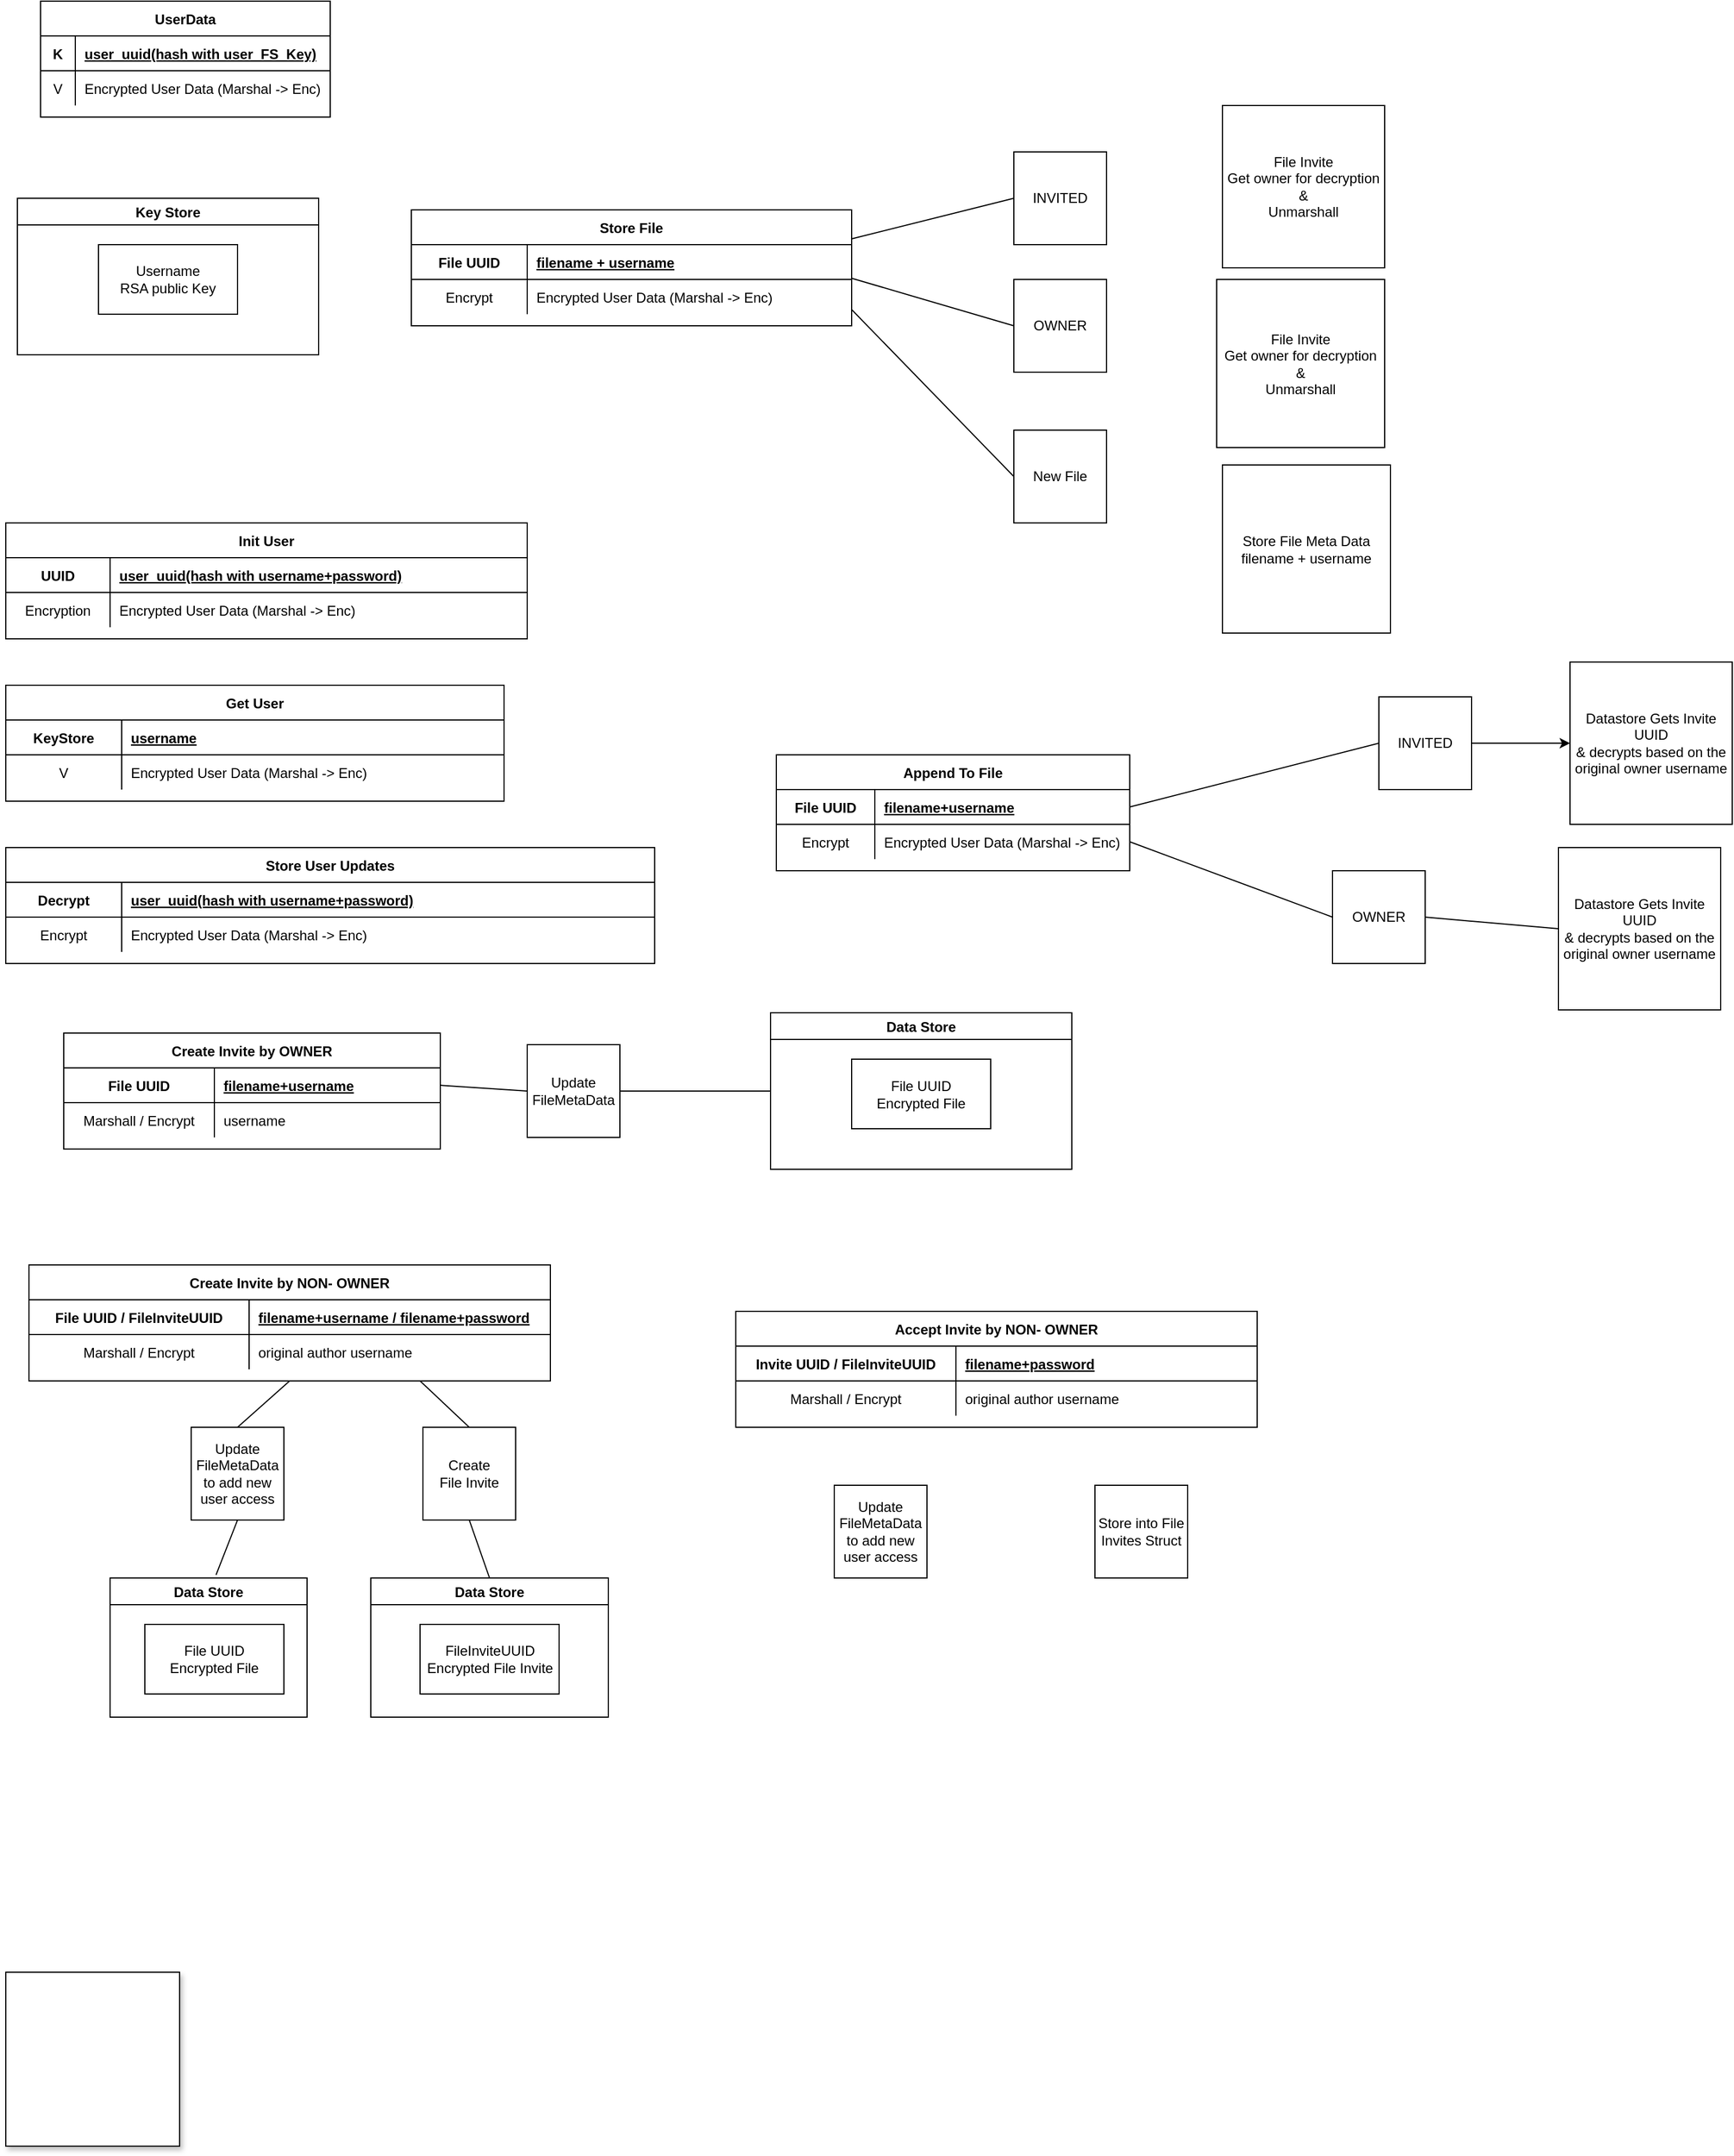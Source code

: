<mxfile version="17.4.6" type="github">
  <diagram id="R2lEEEUBdFMjLlhIrx00" name="Page-1">
    <mxGraphModel dx="1435" dy="1058" grid="1" gridSize="10" guides="1" tooltips="1" connect="1" arrows="1" fold="1" page="1" pageScale="1" pageWidth="850" pageHeight="1100" math="0" shadow="0" extFonts="Permanent Marker^https://fonts.googleapis.com/css?family=Permanent+Marker">
      <root>
        <mxCell id="0" />
        <mxCell id="1" parent="0" />
        <mxCell id="C-vyLk0tnHw3VtMMgP7b-23" value="UserData" style="shape=table;startSize=30;container=1;collapsible=1;childLayout=tableLayout;fixedRows=1;rowLines=0;fontStyle=1;align=center;resizeLast=1;" parent="1" vertex="1">
          <mxGeometry x="120" y="120" width="250" height="100" as="geometry" />
        </mxCell>
        <mxCell id="C-vyLk0tnHw3VtMMgP7b-24" value="" style="shape=partialRectangle;collapsible=0;dropTarget=0;pointerEvents=0;fillColor=none;points=[[0,0.5],[1,0.5]];portConstraint=eastwest;top=0;left=0;right=0;bottom=1;" parent="C-vyLk0tnHw3VtMMgP7b-23" vertex="1">
          <mxGeometry y="30" width="250" height="30" as="geometry" />
        </mxCell>
        <mxCell id="C-vyLk0tnHw3VtMMgP7b-25" value="K" style="shape=partialRectangle;overflow=hidden;connectable=0;fillColor=none;top=0;left=0;bottom=0;right=0;fontStyle=1;" parent="C-vyLk0tnHw3VtMMgP7b-24" vertex="1">
          <mxGeometry width="30" height="30" as="geometry" />
        </mxCell>
        <mxCell id="C-vyLk0tnHw3VtMMgP7b-26" value="user_uuid(hash with user_FS_Key)" style="shape=partialRectangle;overflow=hidden;connectable=0;fillColor=none;top=0;left=0;bottom=0;right=0;align=left;spacingLeft=6;fontStyle=5;" parent="C-vyLk0tnHw3VtMMgP7b-24" vertex="1">
          <mxGeometry x="30" width="220" height="30" as="geometry" />
        </mxCell>
        <mxCell id="C-vyLk0tnHw3VtMMgP7b-27" value="" style="shape=partialRectangle;collapsible=0;dropTarget=0;pointerEvents=0;fillColor=none;points=[[0,0.5],[1,0.5]];portConstraint=eastwest;top=0;left=0;right=0;bottom=0;" parent="C-vyLk0tnHw3VtMMgP7b-23" vertex="1">
          <mxGeometry y="60" width="250" height="30" as="geometry" />
        </mxCell>
        <mxCell id="C-vyLk0tnHw3VtMMgP7b-28" value="V" style="shape=partialRectangle;overflow=hidden;connectable=0;fillColor=none;top=0;left=0;bottom=0;right=0;" parent="C-vyLk0tnHw3VtMMgP7b-27" vertex="1">
          <mxGeometry width="30" height="30" as="geometry" />
        </mxCell>
        <mxCell id="C-vyLk0tnHw3VtMMgP7b-29" value="Encrypted User Data (Marshal -&gt; Enc)" style="shape=partialRectangle;overflow=hidden;connectable=0;fillColor=none;top=0;left=0;bottom=0;right=0;align=left;spacingLeft=6;" parent="C-vyLk0tnHw3VtMMgP7b-27" vertex="1">
          <mxGeometry x="30" width="220" height="30" as="geometry" />
        </mxCell>
        <mxCell id="1YZK27q-Za8lSJ4K36wr-1" value="Key Store" style="swimlane;" vertex="1" parent="1">
          <mxGeometry x="100" y="290" width="260" height="135" as="geometry" />
        </mxCell>
        <mxCell id="1YZK27q-Za8lSJ4K36wr-3" value="Username&lt;br&gt;RSA public Key" style="rounded=0;whiteSpace=wrap;html=1;" vertex="1" parent="1YZK27q-Za8lSJ4K36wr-1">
          <mxGeometry x="70" y="40" width="120" height="60" as="geometry" />
        </mxCell>
        <mxCell id="1YZK27q-Za8lSJ4K36wr-4" value="Init User" style="shape=table;startSize=30;container=1;collapsible=1;childLayout=tableLayout;fixedRows=1;rowLines=0;fontStyle=1;align=center;resizeLast=1;" vertex="1" parent="1">
          <mxGeometry x="90" y="570" width="450" height="100" as="geometry" />
        </mxCell>
        <mxCell id="1YZK27q-Za8lSJ4K36wr-5" value="" style="shape=partialRectangle;collapsible=0;dropTarget=0;pointerEvents=0;fillColor=none;points=[[0,0.5],[1,0.5]];portConstraint=eastwest;top=0;left=0;right=0;bottom=1;" vertex="1" parent="1YZK27q-Za8lSJ4K36wr-4">
          <mxGeometry y="30" width="450" height="30" as="geometry" />
        </mxCell>
        <mxCell id="1YZK27q-Za8lSJ4K36wr-6" value="UUID" style="shape=partialRectangle;overflow=hidden;connectable=0;fillColor=none;top=0;left=0;bottom=0;right=0;fontStyle=1;" vertex="1" parent="1YZK27q-Za8lSJ4K36wr-5">
          <mxGeometry width="90" height="30" as="geometry">
            <mxRectangle width="90" height="30" as="alternateBounds" />
          </mxGeometry>
        </mxCell>
        <mxCell id="1YZK27q-Za8lSJ4K36wr-7" value="user_uuid(hash with username+password)" style="shape=partialRectangle;overflow=hidden;connectable=0;fillColor=none;top=0;left=0;bottom=0;right=0;align=left;spacingLeft=6;fontStyle=5;" vertex="1" parent="1YZK27q-Za8lSJ4K36wr-5">
          <mxGeometry x="90" width="360" height="30" as="geometry">
            <mxRectangle width="360" height="30" as="alternateBounds" />
          </mxGeometry>
        </mxCell>
        <mxCell id="1YZK27q-Za8lSJ4K36wr-8" value="" style="shape=partialRectangle;collapsible=0;dropTarget=0;pointerEvents=0;fillColor=none;points=[[0,0.5],[1,0.5]];portConstraint=eastwest;top=0;left=0;right=0;bottom=0;" vertex="1" parent="1YZK27q-Za8lSJ4K36wr-4">
          <mxGeometry y="60" width="450" height="30" as="geometry" />
        </mxCell>
        <mxCell id="1YZK27q-Za8lSJ4K36wr-9" value="Encryption" style="shape=partialRectangle;overflow=hidden;connectable=0;fillColor=none;top=0;left=0;bottom=0;right=0;" vertex="1" parent="1YZK27q-Za8lSJ4K36wr-8">
          <mxGeometry width="90" height="30" as="geometry">
            <mxRectangle width="90" height="30" as="alternateBounds" />
          </mxGeometry>
        </mxCell>
        <mxCell id="1YZK27q-Za8lSJ4K36wr-10" value="Encrypted User Data (Marshal -&gt; Enc)" style="shape=partialRectangle;overflow=hidden;connectable=0;fillColor=none;top=0;left=0;bottom=0;right=0;align=left;spacingLeft=6;" vertex="1" parent="1YZK27q-Za8lSJ4K36wr-8">
          <mxGeometry x="90" width="360" height="30" as="geometry">
            <mxRectangle width="360" height="30" as="alternateBounds" />
          </mxGeometry>
        </mxCell>
        <mxCell id="1YZK27q-Za8lSJ4K36wr-11" value="Store User Updates" style="shape=table;startSize=30;container=1;collapsible=1;childLayout=tableLayout;fixedRows=1;rowLines=0;fontStyle=1;align=center;resizeLast=1;" vertex="1" parent="1">
          <mxGeometry x="90" y="850" width="560" height="100" as="geometry" />
        </mxCell>
        <mxCell id="1YZK27q-Za8lSJ4K36wr-12" value="" style="shape=partialRectangle;collapsible=0;dropTarget=0;pointerEvents=0;fillColor=none;points=[[0,0.5],[1,0.5]];portConstraint=eastwest;top=0;left=0;right=0;bottom=1;" vertex="1" parent="1YZK27q-Za8lSJ4K36wr-11">
          <mxGeometry y="30" width="560" height="30" as="geometry" />
        </mxCell>
        <mxCell id="1YZK27q-Za8lSJ4K36wr-13" value="Decrypt" style="shape=partialRectangle;overflow=hidden;connectable=0;fillColor=none;top=0;left=0;bottom=0;right=0;fontStyle=1;" vertex="1" parent="1YZK27q-Za8lSJ4K36wr-12">
          <mxGeometry width="100" height="30" as="geometry">
            <mxRectangle width="100" height="30" as="alternateBounds" />
          </mxGeometry>
        </mxCell>
        <mxCell id="1YZK27q-Za8lSJ4K36wr-14" value="user_uuid(hash with username+password)" style="shape=partialRectangle;overflow=hidden;connectable=0;fillColor=none;top=0;left=0;bottom=0;right=0;align=left;spacingLeft=6;fontStyle=5;" vertex="1" parent="1YZK27q-Za8lSJ4K36wr-12">
          <mxGeometry x="100" width="460" height="30" as="geometry">
            <mxRectangle width="460" height="30" as="alternateBounds" />
          </mxGeometry>
        </mxCell>
        <mxCell id="1YZK27q-Za8lSJ4K36wr-15" value="" style="shape=partialRectangle;collapsible=0;dropTarget=0;pointerEvents=0;fillColor=none;points=[[0,0.5],[1,0.5]];portConstraint=eastwest;top=0;left=0;right=0;bottom=0;" vertex="1" parent="1YZK27q-Za8lSJ4K36wr-11">
          <mxGeometry y="60" width="560" height="30" as="geometry" />
        </mxCell>
        <mxCell id="1YZK27q-Za8lSJ4K36wr-16" value="Encrypt" style="shape=partialRectangle;overflow=hidden;connectable=0;fillColor=none;top=0;left=0;bottom=0;right=0;" vertex="1" parent="1YZK27q-Za8lSJ4K36wr-15">
          <mxGeometry width="100" height="30" as="geometry">
            <mxRectangle width="100" height="30" as="alternateBounds" />
          </mxGeometry>
        </mxCell>
        <mxCell id="1YZK27q-Za8lSJ4K36wr-17" value="Encrypted User Data (Marshal -&gt; Enc)" style="shape=partialRectangle;overflow=hidden;connectable=0;fillColor=none;top=0;left=0;bottom=0;right=0;align=left;spacingLeft=6;" vertex="1" parent="1YZK27q-Za8lSJ4K36wr-15">
          <mxGeometry x="100" width="460" height="30" as="geometry">
            <mxRectangle width="460" height="30" as="alternateBounds" />
          </mxGeometry>
        </mxCell>
        <mxCell id="1YZK27q-Za8lSJ4K36wr-18" value="Get User" style="shape=table;startSize=30;container=1;collapsible=1;childLayout=tableLayout;fixedRows=1;rowLines=0;fontStyle=1;align=center;resizeLast=1;" vertex="1" parent="1">
          <mxGeometry x="90" y="710" width="430" height="100" as="geometry" />
        </mxCell>
        <mxCell id="1YZK27q-Za8lSJ4K36wr-19" value="" style="shape=partialRectangle;collapsible=0;dropTarget=0;pointerEvents=0;fillColor=none;points=[[0,0.5],[1,0.5]];portConstraint=eastwest;top=0;left=0;right=0;bottom=1;" vertex="1" parent="1YZK27q-Za8lSJ4K36wr-18">
          <mxGeometry y="30" width="430" height="30" as="geometry" />
        </mxCell>
        <mxCell id="1YZK27q-Za8lSJ4K36wr-20" value="KeyStore" style="shape=partialRectangle;overflow=hidden;connectable=0;fillColor=none;top=0;left=0;bottom=0;right=0;fontStyle=1;" vertex="1" parent="1YZK27q-Za8lSJ4K36wr-19">
          <mxGeometry width="100" height="30" as="geometry">
            <mxRectangle width="100" height="30" as="alternateBounds" />
          </mxGeometry>
        </mxCell>
        <mxCell id="1YZK27q-Za8lSJ4K36wr-21" value="username" style="shape=partialRectangle;overflow=hidden;connectable=0;fillColor=none;top=0;left=0;bottom=0;right=0;align=left;spacingLeft=6;fontStyle=5;" vertex="1" parent="1YZK27q-Za8lSJ4K36wr-19">
          <mxGeometry x="100" width="330" height="30" as="geometry">
            <mxRectangle width="330" height="30" as="alternateBounds" />
          </mxGeometry>
        </mxCell>
        <mxCell id="1YZK27q-Za8lSJ4K36wr-22" value="" style="shape=partialRectangle;collapsible=0;dropTarget=0;pointerEvents=0;fillColor=none;points=[[0,0.5],[1,0.5]];portConstraint=eastwest;top=0;left=0;right=0;bottom=0;" vertex="1" parent="1YZK27q-Za8lSJ4K36wr-18">
          <mxGeometry y="60" width="430" height="30" as="geometry" />
        </mxCell>
        <mxCell id="1YZK27q-Za8lSJ4K36wr-23" value="V" style="shape=partialRectangle;overflow=hidden;connectable=0;fillColor=none;top=0;left=0;bottom=0;right=0;" vertex="1" parent="1YZK27q-Za8lSJ4K36wr-22">
          <mxGeometry width="100" height="30" as="geometry">
            <mxRectangle width="100" height="30" as="alternateBounds" />
          </mxGeometry>
        </mxCell>
        <mxCell id="1YZK27q-Za8lSJ4K36wr-24" value="Encrypted User Data (Marshal -&gt; Enc)" style="shape=partialRectangle;overflow=hidden;connectable=0;fillColor=none;top=0;left=0;bottom=0;right=0;align=left;spacingLeft=6;" vertex="1" parent="1YZK27q-Za8lSJ4K36wr-22">
          <mxGeometry x="100" width="330" height="30" as="geometry">
            <mxRectangle width="330" height="30" as="alternateBounds" />
          </mxGeometry>
        </mxCell>
        <mxCell id="1YZK27q-Za8lSJ4K36wr-25" value="Store File" style="shape=table;startSize=30;container=1;collapsible=1;childLayout=tableLayout;fixedRows=1;rowLines=0;fontStyle=1;align=center;resizeLast=1;" vertex="1" parent="1">
          <mxGeometry x="440" y="300" width="380" height="100" as="geometry" />
        </mxCell>
        <mxCell id="1YZK27q-Za8lSJ4K36wr-26" value="" style="shape=partialRectangle;collapsible=0;dropTarget=0;pointerEvents=0;fillColor=none;points=[[0,0.5],[1,0.5]];portConstraint=eastwest;top=0;left=0;right=0;bottom=1;" vertex="1" parent="1YZK27q-Za8lSJ4K36wr-25">
          <mxGeometry y="30" width="380" height="30" as="geometry" />
        </mxCell>
        <mxCell id="1YZK27q-Za8lSJ4K36wr-27" value="File UUID" style="shape=partialRectangle;overflow=hidden;connectable=0;fillColor=none;top=0;left=0;bottom=0;right=0;fontStyle=1;" vertex="1" parent="1YZK27q-Za8lSJ4K36wr-26">
          <mxGeometry width="100" height="30" as="geometry">
            <mxRectangle width="100" height="30" as="alternateBounds" />
          </mxGeometry>
        </mxCell>
        <mxCell id="1YZK27q-Za8lSJ4K36wr-28" value="filename + username" style="shape=partialRectangle;overflow=hidden;connectable=0;fillColor=none;top=0;left=0;bottom=0;right=0;align=left;spacingLeft=6;fontStyle=5;" vertex="1" parent="1YZK27q-Za8lSJ4K36wr-26">
          <mxGeometry x="100" width="280" height="30" as="geometry">
            <mxRectangle width="280" height="30" as="alternateBounds" />
          </mxGeometry>
        </mxCell>
        <mxCell id="1YZK27q-Za8lSJ4K36wr-29" value="" style="shape=partialRectangle;collapsible=0;dropTarget=0;pointerEvents=0;fillColor=none;points=[[0,0.5],[1,0.5]];portConstraint=eastwest;top=0;left=0;right=0;bottom=0;" vertex="1" parent="1YZK27q-Za8lSJ4K36wr-25">
          <mxGeometry y="60" width="380" height="30" as="geometry" />
        </mxCell>
        <mxCell id="1YZK27q-Za8lSJ4K36wr-30" value="Encrypt" style="shape=partialRectangle;overflow=hidden;connectable=0;fillColor=none;top=0;left=0;bottom=0;right=0;" vertex="1" parent="1YZK27q-Za8lSJ4K36wr-29">
          <mxGeometry width="100" height="30" as="geometry">
            <mxRectangle width="100" height="30" as="alternateBounds" />
          </mxGeometry>
        </mxCell>
        <mxCell id="1YZK27q-Za8lSJ4K36wr-31" value="Encrypted User Data (Marshal -&gt; Enc)" style="shape=partialRectangle;overflow=hidden;connectable=0;fillColor=none;top=0;left=0;bottom=0;right=0;align=left;spacingLeft=6;" vertex="1" parent="1YZK27q-Za8lSJ4K36wr-29">
          <mxGeometry x="100" width="280" height="30" as="geometry">
            <mxRectangle width="280" height="30" as="alternateBounds" />
          </mxGeometry>
        </mxCell>
        <mxCell id="1YZK27q-Za8lSJ4K36wr-32" value="INVITED" style="whiteSpace=wrap;html=1;aspect=fixed;" vertex="1" parent="1">
          <mxGeometry x="960" y="250" width="80" height="80" as="geometry" />
        </mxCell>
        <mxCell id="1YZK27q-Za8lSJ4K36wr-34" value="OWNER" style="whiteSpace=wrap;html=1;aspect=fixed;" vertex="1" parent="1">
          <mxGeometry x="960" y="360" width="80" height="80" as="geometry" />
        </mxCell>
        <mxCell id="1YZK27q-Za8lSJ4K36wr-40" value="" style="endArrow=none;html=1;rounded=0;entryX=0;entryY=0.5;entryDx=0;entryDy=0;exitX=1;exitY=-0.033;exitDx=0;exitDy=0;exitPerimeter=0;" edge="1" parent="1" source="1YZK27q-Za8lSJ4K36wr-29" target="1YZK27q-Za8lSJ4K36wr-34">
          <mxGeometry width="50" height="50" relative="1" as="geometry">
            <mxPoint x="700" y="750" as="sourcePoint" />
            <mxPoint x="750" y="700" as="targetPoint" />
          </mxGeometry>
        </mxCell>
        <mxCell id="1YZK27q-Za8lSJ4K36wr-41" value="" style="endArrow=none;html=1;rounded=0;entryX=0;entryY=0.5;entryDx=0;entryDy=0;exitX=1;exitY=0.25;exitDx=0;exitDy=0;" edge="1" parent="1" source="1YZK27q-Za8lSJ4K36wr-25" target="1YZK27q-Za8lSJ4K36wr-32">
          <mxGeometry width="50" height="50" relative="1" as="geometry">
            <mxPoint x="700" y="750" as="sourcePoint" />
            <mxPoint x="750" y="700" as="targetPoint" />
          </mxGeometry>
        </mxCell>
        <mxCell id="1YZK27q-Za8lSJ4K36wr-42" value="File Invite&lt;br&gt;Get owner for decryption&lt;br&gt;&amp;amp;&lt;br&gt;Unmarshall" style="whiteSpace=wrap;html=1;aspect=fixed;" vertex="1" parent="1">
          <mxGeometry x="1140" y="210" width="140" height="140" as="geometry" />
        </mxCell>
        <mxCell id="1YZK27q-Za8lSJ4K36wr-43" value="File Invite&lt;br&gt;Get owner for decryption&lt;br&gt;&amp;amp;&lt;br&gt;Unmarshall" style="whiteSpace=wrap;html=1;aspect=fixed;" vertex="1" parent="1">
          <mxGeometry x="1135" y="360" width="145" height="145" as="geometry" />
        </mxCell>
        <mxCell id="1YZK27q-Za8lSJ4K36wr-44" value="New File" style="whiteSpace=wrap;html=1;aspect=fixed;" vertex="1" parent="1">
          <mxGeometry x="960" y="490" width="80" height="80" as="geometry" />
        </mxCell>
        <mxCell id="1YZK27q-Za8lSJ4K36wr-45" value="" style="endArrow=none;html=1;rounded=0;entryX=0;entryY=0.5;entryDx=0;entryDy=0;exitX=1;exitY=0.867;exitDx=0;exitDy=0;exitPerimeter=0;" edge="1" parent="1" source="1YZK27q-Za8lSJ4K36wr-29" target="1YZK27q-Za8lSJ4K36wr-44">
          <mxGeometry width="50" height="50" relative="1" as="geometry">
            <mxPoint x="700" y="580" as="sourcePoint" />
            <mxPoint x="750" y="530" as="targetPoint" />
          </mxGeometry>
        </mxCell>
        <mxCell id="1YZK27q-Za8lSJ4K36wr-46" value="Store File Meta Data&lt;br&gt;filename + username" style="whiteSpace=wrap;html=1;aspect=fixed;" vertex="1" parent="1">
          <mxGeometry x="1140" y="520" width="145" height="145" as="geometry" />
        </mxCell>
        <mxCell id="1YZK27q-Za8lSJ4K36wr-47" value="Append To File" style="shape=table;startSize=30;container=1;collapsible=1;childLayout=tableLayout;fixedRows=1;rowLines=0;fontStyle=1;align=center;resizeLast=1;" vertex="1" parent="1">
          <mxGeometry x="755" y="770" width="305" height="100" as="geometry" />
        </mxCell>
        <mxCell id="1YZK27q-Za8lSJ4K36wr-48" value="" style="shape=partialRectangle;collapsible=0;dropTarget=0;pointerEvents=0;fillColor=none;points=[[0,0.5],[1,0.5]];portConstraint=eastwest;top=0;left=0;right=0;bottom=1;" vertex="1" parent="1YZK27q-Za8lSJ4K36wr-47">
          <mxGeometry y="30" width="305" height="30" as="geometry" />
        </mxCell>
        <mxCell id="1YZK27q-Za8lSJ4K36wr-49" value="File UUID" style="shape=partialRectangle;overflow=hidden;connectable=0;fillColor=none;top=0;left=0;bottom=0;right=0;fontStyle=1;" vertex="1" parent="1YZK27q-Za8lSJ4K36wr-48">
          <mxGeometry width="85" height="30" as="geometry">
            <mxRectangle width="85" height="30" as="alternateBounds" />
          </mxGeometry>
        </mxCell>
        <mxCell id="1YZK27q-Za8lSJ4K36wr-50" value="filename+username" style="shape=partialRectangle;overflow=hidden;connectable=0;fillColor=none;top=0;left=0;bottom=0;right=0;align=left;spacingLeft=6;fontStyle=5;" vertex="1" parent="1YZK27q-Za8lSJ4K36wr-48">
          <mxGeometry x="85" width="220" height="30" as="geometry">
            <mxRectangle width="220" height="30" as="alternateBounds" />
          </mxGeometry>
        </mxCell>
        <mxCell id="1YZK27q-Za8lSJ4K36wr-51" value="" style="shape=partialRectangle;collapsible=0;dropTarget=0;pointerEvents=0;fillColor=none;points=[[0,0.5],[1,0.5]];portConstraint=eastwest;top=0;left=0;right=0;bottom=0;" vertex="1" parent="1YZK27q-Za8lSJ4K36wr-47">
          <mxGeometry y="60" width="305" height="30" as="geometry" />
        </mxCell>
        <mxCell id="1YZK27q-Za8lSJ4K36wr-52" value="Encrypt" style="shape=partialRectangle;overflow=hidden;connectable=0;fillColor=none;top=0;left=0;bottom=0;right=0;" vertex="1" parent="1YZK27q-Za8lSJ4K36wr-51">
          <mxGeometry width="85" height="30" as="geometry">
            <mxRectangle width="85" height="30" as="alternateBounds" />
          </mxGeometry>
        </mxCell>
        <mxCell id="1YZK27q-Za8lSJ4K36wr-53" value="Encrypted User Data (Marshal -&gt; Enc)" style="shape=partialRectangle;overflow=hidden;connectable=0;fillColor=none;top=0;left=0;bottom=0;right=0;align=left;spacingLeft=6;" vertex="1" parent="1YZK27q-Za8lSJ4K36wr-51">
          <mxGeometry x="85" width="220" height="30" as="geometry">
            <mxRectangle width="220" height="30" as="alternateBounds" />
          </mxGeometry>
        </mxCell>
        <mxCell id="1YZK27q-Za8lSJ4K36wr-60" value="" style="edgeStyle=orthogonalEdgeStyle;rounded=0;orthogonalLoop=1;jettySize=auto;html=1;" edge="1" parent="1" source="1YZK27q-Za8lSJ4K36wr-54" target="1YZK27q-Za8lSJ4K36wr-57">
          <mxGeometry relative="1" as="geometry" />
        </mxCell>
        <mxCell id="1YZK27q-Za8lSJ4K36wr-54" value="INVITED" style="whiteSpace=wrap;html=1;aspect=fixed;" vertex="1" parent="1">
          <mxGeometry x="1275" y="720" width="80" height="80" as="geometry" />
        </mxCell>
        <mxCell id="1YZK27q-Za8lSJ4K36wr-55" value="OWNER" style="whiteSpace=wrap;html=1;aspect=fixed;" vertex="1" parent="1">
          <mxGeometry x="1235" y="870" width="80" height="80" as="geometry" />
        </mxCell>
        <mxCell id="1YZK27q-Za8lSJ4K36wr-56" value="" style="endArrow=none;html=1;rounded=0;entryX=0;entryY=0.5;entryDx=0;entryDy=0;exitX=1;exitY=0.5;exitDx=0;exitDy=0;" edge="1" parent="1" source="1YZK27q-Za8lSJ4K36wr-48" target="1YZK27q-Za8lSJ4K36wr-54">
          <mxGeometry width="50" height="50" relative="1" as="geometry">
            <mxPoint x="700" y="600" as="sourcePoint" />
            <mxPoint x="750" y="550" as="targetPoint" />
          </mxGeometry>
        </mxCell>
        <mxCell id="1YZK27q-Za8lSJ4K36wr-57" value="Datastore Gets Invite&lt;br&gt;UUID&lt;br&gt;&amp;amp; decrypts based on the original owner username" style="whiteSpace=wrap;html=1;aspect=fixed;" vertex="1" parent="1">
          <mxGeometry x="1440" y="690" width="140" height="140" as="geometry" />
        </mxCell>
        <mxCell id="1YZK27q-Za8lSJ4K36wr-61" value="" style="endArrow=none;html=1;rounded=0;entryX=0;entryY=0.5;entryDx=0;entryDy=0;exitX=1;exitY=0.5;exitDx=0;exitDy=0;" edge="1" parent="1" source="1YZK27q-Za8lSJ4K36wr-51" target="1YZK27q-Za8lSJ4K36wr-55">
          <mxGeometry width="50" height="50" relative="1" as="geometry">
            <mxPoint x="700" y="550" as="sourcePoint" />
            <mxPoint x="750" y="500" as="targetPoint" />
          </mxGeometry>
        </mxCell>
        <mxCell id="1YZK27q-Za8lSJ4K36wr-62" value="Datastore Gets Invite&lt;br&gt;UUID&lt;br&gt;&amp;amp; decrypts based on the original owner username" style="whiteSpace=wrap;html=1;aspect=fixed;" vertex="1" parent="1">
          <mxGeometry x="1430" y="850" width="140" height="140" as="geometry" />
        </mxCell>
        <mxCell id="1YZK27q-Za8lSJ4K36wr-63" value="" style="endArrow=none;html=1;rounded=0;entryX=0;entryY=0.5;entryDx=0;entryDy=0;exitX=1;exitY=0.5;exitDx=0;exitDy=0;" edge="1" parent="1" source="1YZK27q-Za8lSJ4K36wr-55" target="1YZK27q-Za8lSJ4K36wr-62">
          <mxGeometry width="50" height="50" relative="1" as="geometry">
            <mxPoint x="1360" y="910" as="sourcePoint" />
            <mxPoint x="750" y="500" as="targetPoint" />
          </mxGeometry>
        </mxCell>
        <mxCell id="1YZK27q-Za8lSJ4K36wr-64" value="Create Invite by OWNER" style="shape=table;startSize=30;container=1;collapsible=1;childLayout=tableLayout;fixedRows=1;rowLines=0;fontStyle=1;align=center;resizeLast=1;" vertex="1" parent="1">
          <mxGeometry x="140" y="1010" width="325" height="100" as="geometry" />
        </mxCell>
        <mxCell id="1YZK27q-Za8lSJ4K36wr-65" value="" style="shape=partialRectangle;collapsible=0;dropTarget=0;pointerEvents=0;fillColor=none;points=[[0,0.5],[1,0.5]];portConstraint=eastwest;top=0;left=0;right=0;bottom=1;" vertex="1" parent="1YZK27q-Za8lSJ4K36wr-64">
          <mxGeometry y="30" width="325" height="30" as="geometry" />
        </mxCell>
        <mxCell id="1YZK27q-Za8lSJ4K36wr-66" value="File UUID" style="shape=partialRectangle;overflow=hidden;connectable=0;fillColor=none;top=0;left=0;bottom=0;right=0;fontStyle=1;" vertex="1" parent="1YZK27q-Za8lSJ4K36wr-65">
          <mxGeometry width="130" height="30" as="geometry">
            <mxRectangle width="130" height="30" as="alternateBounds" />
          </mxGeometry>
        </mxCell>
        <mxCell id="1YZK27q-Za8lSJ4K36wr-67" value="filename+username" style="shape=partialRectangle;overflow=hidden;connectable=0;fillColor=none;top=0;left=0;bottom=0;right=0;align=left;spacingLeft=6;fontStyle=5;" vertex="1" parent="1YZK27q-Za8lSJ4K36wr-65">
          <mxGeometry x="130" width="195" height="30" as="geometry">
            <mxRectangle width="195" height="30" as="alternateBounds" />
          </mxGeometry>
        </mxCell>
        <mxCell id="1YZK27q-Za8lSJ4K36wr-68" value="" style="shape=partialRectangle;collapsible=0;dropTarget=0;pointerEvents=0;fillColor=none;points=[[0,0.5],[1,0.5]];portConstraint=eastwest;top=0;left=0;right=0;bottom=0;" vertex="1" parent="1YZK27q-Za8lSJ4K36wr-64">
          <mxGeometry y="60" width="325" height="30" as="geometry" />
        </mxCell>
        <mxCell id="1YZK27q-Za8lSJ4K36wr-69" value="Marshall / Encrypt" style="shape=partialRectangle;overflow=hidden;connectable=0;fillColor=none;top=0;left=0;bottom=0;right=0;" vertex="1" parent="1YZK27q-Za8lSJ4K36wr-68">
          <mxGeometry width="130" height="30" as="geometry">
            <mxRectangle width="130" height="30" as="alternateBounds" />
          </mxGeometry>
        </mxCell>
        <mxCell id="1YZK27q-Za8lSJ4K36wr-70" value="username" style="shape=partialRectangle;overflow=hidden;connectable=0;fillColor=none;top=0;left=0;bottom=0;right=0;align=left;spacingLeft=6;" vertex="1" parent="1YZK27q-Za8lSJ4K36wr-68">
          <mxGeometry x="130" width="195" height="30" as="geometry">
            <mxRectangle width="195" height="30" as="alternateBounds" />
          </mxGeometry>
        </mxCell>
        <mxCell id="1YZK27q-Za8lSJ4K36wr-71" value="Update FileMetaData" style="whiteSpace=wrap;html=1;aspect=fixed;" vertex="1" parent="1">
          <mxGeometry x="540" y="1020" width="80" height="80" as="geometry" />
        </mxCell>
        <mxCell id="1YZK27q-Za8lSJ4K36wr-72" value="Data Store" style="swimlane;" vertex="1" parent="1">
          <mxGeometry x="750" y="992.5" width="260" height="135" as="geometry" />
        </mxCell>
        <mxCell id="1YZK27q-Za8lSJ4K36wr-73" value="File UUID&lt;br&gt;Encrypted File" style="rounded=0;whiteSpace=wrap;html=1;" vertex="1" parent="1YZK27q-Za8lSJ4K36wr-72">
          <mxGeometry x="70" y="40" width="120" height="60" as="geometry" />
        </mxCell>
        <mxCell id="1YZK27q-Za8lSJ4K36wr-74" value="" style="endArrow=none;html=1;rounded=0;entryX=0;entryY=0.5;entryDx=0;entryDy=0;exitX=1;exitY=0.5;exitDx=0;exitDy=0;" edge="1" parent="1" source="1YZK27q-Za8lSJ4K36wr-71" target="1YZK27q-Za8lSJ4K36wr-72">
          <mxGeometry width="50" height="50" relative="1" as="geometry">
            <mxPoint x="700" y="1050" as="sourcePoint" />
            <mxPoint x="750" y="1000" as="targetPoint" />
          </mxGeometry>
        </mxCell>
        <mxCell id="1YZK27q-Za8lSJ4K36wr-76" value="" style="endArrow=none;html=1;rounded=0;exitX=1;exitY=0.5;exitDx=0;exitDy=0;entryX=0;entryY=0.5;entryDx=0;entryDy=0;" edge="1" parent="1" source="1YZK27q-Za8lSJ4K36wr-65" target="1YZK27q-Za8lSJ4K36wr-71">
          <mxGeometry width="50" height="50" relative="1" as="geometry">
            <mxPoint x="700" y="1050" as="sourcePoint" />
            <mxPoint x="750" y="1000" as="targetPoint" />
          </mxGeometry>
        </mxCell>
        <mxCell id="1YZK27q-Za8lSJ4K36wr-77" value="Create&lt;br&gt;File Invite" style="whiteSpace=wrap;html=1;aspect=fixed;" vertex="1" parent="1">
          <mxGeometry x="450" y="1350" width="80" height="80" as="geometry" />
        </mxCell>
        <mxCell id="1YZK27q-Za8lSJ4K36wr-78" value="" style="endArrow=none;html=1;rounded=0;exitX=0.5;exitY=1;exitDx=0;exitDy=0;entryX=0.5;entryY=0;entryDx=0;entryDy=0;" edge="1" parent="1" source="1YZK27q-Za8lSJ4K36wr-85" target="1YZK27q-Za8lSJ4K36wr-92">
          <mxGeometry width="50" height="50" relative="1" as="geometry">
            <mxPoint x="700" y="1050" as="sourcePoint" />
            <mxPoint x="750" y="1000" as="targetPoint" />
          </mxGeometry>
        </mxCell>
        <mxCell id="1YZK27q-Za8lSJ4K36wr-79" value="Data Store" style="swimlane;" vertex="1" parent="1">
          <mxGeometry x="405" y="1480" width="205" height="120" as="geometry" />
        </mxCell>
        <mxCell id="1YZK27q-Za8lSJ4K36wr-80" value="FileInviteUUID&lt;br&gt;Encrypted File Invite" style="rounded=0;whiteSpace=wrap;html=1;" vertex="1" parent="1YZK27q-Za8lSJ4K36wr-79">
          <mxGeometry x="42.5" y="40" width="120" height="60" as="geometry" />
        </mxCell>
        <mxCell id="1YZK27q-Za8lSJ4K36wr-85" value="Create Invite by NON- OWNER" style="shape=table;startSize=30;container=1;collapsible=1;childLayout=tableLayout;fixedRows=1;rowLines=0;fontStyle=1;align=center;resizeLast=1;" vertex="1" parent="1">
          <mxGeometry x="110" y="1210" width="450" height="100" as="geometry">
            <mxRectangle x="150" y="1220" width="210" height="30" as="alternateBounds" />
          </mxGeometry>
        </mxCell>
        <mxCell id="1YZK27q-Za8lSJ4K36wr-86" value="" style="shape=partialRectangle;collapsible=0;dropTarget=0;pointerEvents=0;fillColor=none;points=[[0,0.5],[1,0.5]];portConstraint=eastwest;top=0;left=0;right=0;bottom=1;" vertex="1" parent="1YZK27q-Za8lSJ4K36wr-85">
          <mxGeometry y="30" width="450" height="30" as="geometry" />
        </mxCell>
        <mxCell id="1YZK27q-Za8lSJ4K36wr-87" value="File UUID / FileInviteUUID" style="shape=partialRectangle;overflow=hidden;connectable=0;fillColor=none;top=0;left=0;bottom=0;right=0;fontStyle=1;" vertex="1" parent="1YZK27q-Za8lSJ4K36wr-86">
          <mxGeometry width="190" height="30" as="geometry">
            <mxRectangle width="190" height="30" as="alternateBounds" />
          </mxGeometry>
        </mxCell>
        <mxCell id="1YZK27q-Za8lSJ4K36wr-88" value="filename+username / filename+password" style="shape=partialRectangle;overflow=hidden;connectable=0;fillColor=none;top=0;left=0;bottom=0;right=0;align=left;spacingLeft=6;fontStyle=5;" vertex="1" parent="1YZK27q-Za8lSJ4K36wr-86">
          <mxGeometry x="190" width="260" height="30" as="geometry">
            <mxRectangle width="260" height="30" as="alternateBounds" />
          </mxGeometry>
        </mxCell>
        <mxCell id="1YZK27q-Za8lSJ4K36wr-89" value="" style="shape=partialRectangle;collapsible=0;dropTarget=0;pointerEvents=0;fillColor=none;points=[[0,0.5],[1,0.5]];portConstraint=eastwest;top=0;left=0;right=0;bottom=0;" vertex="1" parent="1YZK27q-Za8lSJ4K36wr-85">
          <mxGeometry y="60" width="450" height="30" as="geometry" />
        </mxCell>
        <mxCell id="1YZK27q-Za8lSJ4K36wr-90" value="Marshall / Encrypt" style="shape=partialRectangle;overflow=hidden;connectable=0;fillColor=none;top=0;left=0;bottom=0;right=0;" vertex="1" parent="1YZK27q-Za8lSJ4K36wr-89">
          <mxGeometry width="190" height="30" as="geometry">
            <mxRectangle width="190" height="30" as="alternateBounds" />
          </mxGeometry>
        </mxCell>
        <mxCell id="1YZK27q-Za8lSJ4K36wr-91" value="original author username" style="shape=partialRectangle;overflow=hidden;connectable=0;fillColor=none;top=0;left=0;bottom=0;right=0;align=left;spacingLeft=6;" vertex="1" parent="1YZK27q-Za8lSJ4K36wr-89">
          <mxGeometry x="190" width="260" height="30" as="geometry">
            <mxRectangle width="260" height="30" as="alternateBounds" />
          </mxGeometry>
        </mxCell>
        <mxCell id="1YZK27q-Za8lSJ4K36wr-92" value="Update FileMetaData&lt;br&gt;to add new user access" style="whiteSpace=wrap;html=1;aspect=fixed;" vertex="1" parent="1">
          <mxGeometry x="250" y="1350" width="80" height="80" as="geometry" />
        </mxCell>
        <mxCell id="1YZK27q-Za8lSJ4K36wr-93" value="" style="endArrow=none;html=1;rounded=0;exitX=0.5;exitY=1;exitDx=0;exitDy=0;entryX=0.538;entryY=-0.022;entryDx=0;entryDy=0;entryPerimeter=0;" edge="1" parent="1" source="1YZK27q-Za8lSJ4K36wr-92" target="1YZK27q-Za8lSJ4K36wr-94">
          <mxGeometry width="50" height="50" relative="1" as="geometry">
            <mxPoint x="640" y="1070" as="sourcePoint" />
            <mxPoint x="690" y="1020" as="targetPoint" />
          </mxGeometry>
        </mxCell>
        <mxCell id="1YZK27q-Za8lSJ4K36wr-94" value="Data Store" style="swimlane;" vertex="1" parent="1">
          <mxGeometry x="180" y="1480" width="170" height="120" as="geometry" />
        </mxCell>
        <mxCell id="1YZK27q-Za8lSJ4K36wr-95" value="File UUID&lt;br&gt;Encrypted File" style="rounded=0;whiteSpace=wrap;html=1;" vertex="1" parent="1YZK27q-Za8lSJ4K36wr-94">
          <mxGeometry x="30" y="40" width="120" height="60" as="geometry" />
        </mxCell>
        <mxCell id="1YZK27q-Za8lSJ4K36wr-96" value="" style="endArrow=none;html=1;rounded=0;exitX=0.75;exitY=1;exitDx=0;exitDy=0;entryX=0.5;entryY=0;entryDx=0;entryDy=0;" edge="1" parent="1" source="1YZK27q-Za8lSJ4K36wr-85" target="1YZK27q-Za8lSJ4K36wr-77">
          <mxGeometry width="50" height="50" relative="1" as="geometry">
            <mxPoint x="700" y="1220" as="sourcePoint" />
            <mxPoint x="750" y="1170" as="targetPoint" />
          </mxGeometry>
        </mxCell>
        <mxCell id="1YZK27q-Za8lSJ4K36wr-97" value="" style="endArrow=none;html=1;rounded=0;exitX=0.5;exitY=1;exitDx=0;exitDy=0;entryX=0.5;entryY=0;entryDx=0;entryDy=0;" edge="1" parent="1" source="1YZK27q-Za8lSJ4K36wr-77" target="1YZK27q-Za8lSJ4K36wr-79">
          <mxGeometry width="50" height="50" relative="1" as="geometry">
            <mxPoint x="700" y="1220" as="sourcePoint" />
            <mxPoint x="750" y="1170" as="targetPoint" />
          </mxGeometry>
        </mxCell>
        <mxCell id="1YZK27q-Za8lSJ4K36wr-99" value="Accept Invite by NON- OWNER" style="shape=table;startSize=30;container=1;collapsible=1;childLayout=tableLayout;fixedRows=1;rowLines=0;fontStyle=1;align=center;resizeLast=1;" vertex="1" parent="1">
          <mxGeometry x="720" y="1250" width="450" height="100" as="geometry">
            <mxRectangle x="150" y="1220" width="210" height="30" as="alternateBounds" />
          </mxGeometry>
        </mxCell>
        <mxCell id="1YZK27q-Za8lSJ4K36wr-100" value="" style="shape=partialRectangle;collapsible=0;dropTarget=0;pointerEvents=0;fillColor=none;points=[[0,0.5],[1,0.5]];portConstraint=eastwest;top=0;left=0;right=0;bottom=1;" vertex="1" parent="1YZK27q-Za8lSJ4K36wr-99">
          <mxGeometry y="30" width="450" height="30" as="geometry" />
        </mxCell>
        <mxCell id="1YZK27q-Za8lSJ4K36wr-101" value="Invite UUID / FileInviteUUID" style="shape=partialRectangle;overflow=hidden;connectable=0;fillColor=none;top=0;left=0;bottom=0;right=0;fontStyle=1;" vertex="1" parent="1YZK27q-Za8lSJ4K36wr-100">
          <mxGeometry width="190" height="30" as="geometry">
            <mxRectangle width="190" height="30" as="alternateBounds" />
          </mxGeometry>
        </mxCell>
        <mxCell id="1YZK27q-Za8lSJ4K36wr-102" value="filename+password" style="shape=partialRectangle;overflow=hidden;connectable=0;fillColor=none;top=0;left=0;bottom=0;right=0;align=left;spacingLeft=6;fontStyle=5;" vertex="1" parent="1YZK27q-Za8lSJ4K36wr-100">
          <mxGeometry x="190" width="260" height="30" as="geometry">
            <mxRectangle width="260" height="30" as="alternateBounds" />
          </mxGeometry>
        </mxCell>
        <mxCell id="1YZK27q-Za8lSJ4K36wr-103" value="" style="shape=partialRectangle;collapsible=0;dropTarget=0;pointerEvents=0;fillColor=none;points=[[0,0.5],[1,0.5]];portConstraint=eastwest;top=0;left=0;right=0;bottom=0;" vertex="1" parent="1YZK27q-Za8lSJ4K36wr-99">
          <mxGeometry y="60" width="450" height="30" as="geometry" />
        </mxCell>
        <mxCell id="1YZK27q-Za8lSJ4K36wr-104" value="Marshall / Encrypt" style="shape=partialRectangle;overflow=hidden;connectable=0;fillColor=none;top=0;left=0;bottom=0;right=0;" vertex="1" parent="1YZK27q-Za8lSJ4K36wr-103">
          <mxGeometry width="190" height="30" as="geometry">
            <mxRectangle width="190" height="30" as="alternateBounds" />
          </mxGeometry>
        </mxCell>
        <mxCell id="1YZK27q-Za8lSJ4K36wr-105" value="original author username" style="shape=partialRectangle;overflow=hidden;connectable=0;fillColor=none;top=0;left=0;bottom=0;right=0;align=left;spacingLeft=6;" vertex="1" parent="1YZK27q-Za8lSJ4K36wr-103">
          <mxGeometry x="190" width="260" height="30" as="geometry">
            <mxRectangle width="260" height="30" as="alternateBounds" />
          </mxGeometry>
        </mxCell>
        <mxCell id="1YZK27q-Za8lSJ4K36wr-106" value="Store into File Invites Struct" style="whiteSpace=wrap;html=1;aspect=fixed;" vertex="1" parent="1">
          <mxGeometry x="1030" y="1400" width="80" height="80" as="geometry" />
        </mxCell>
        <mxCell id="1YZK27q-Za8lSJ4K36wr-107" value="Update FileMetaData&lt;br&gt;to add new user access" style="whiteSpace=wrap;html=1;aspect=fixed;" vertex="1" parent="1">
          <mxGeometry x="805" y="1400" width="80" height="80" as="geometry" />
        </mxCell>
        <mxCell id="1YZK27q-Za8lSJ4K36wr-108" value="" style="whiteSpace=wrap;html=1;aspect=fixed;shadow=1;" vertex="1" parent="1">
          <mxGeometry x="90" y="1820" width="150" height="150" as="geometry" />
        </mxCell>
      </root>
    </mxGraphModel>
  </diagram>
</mxfile>

